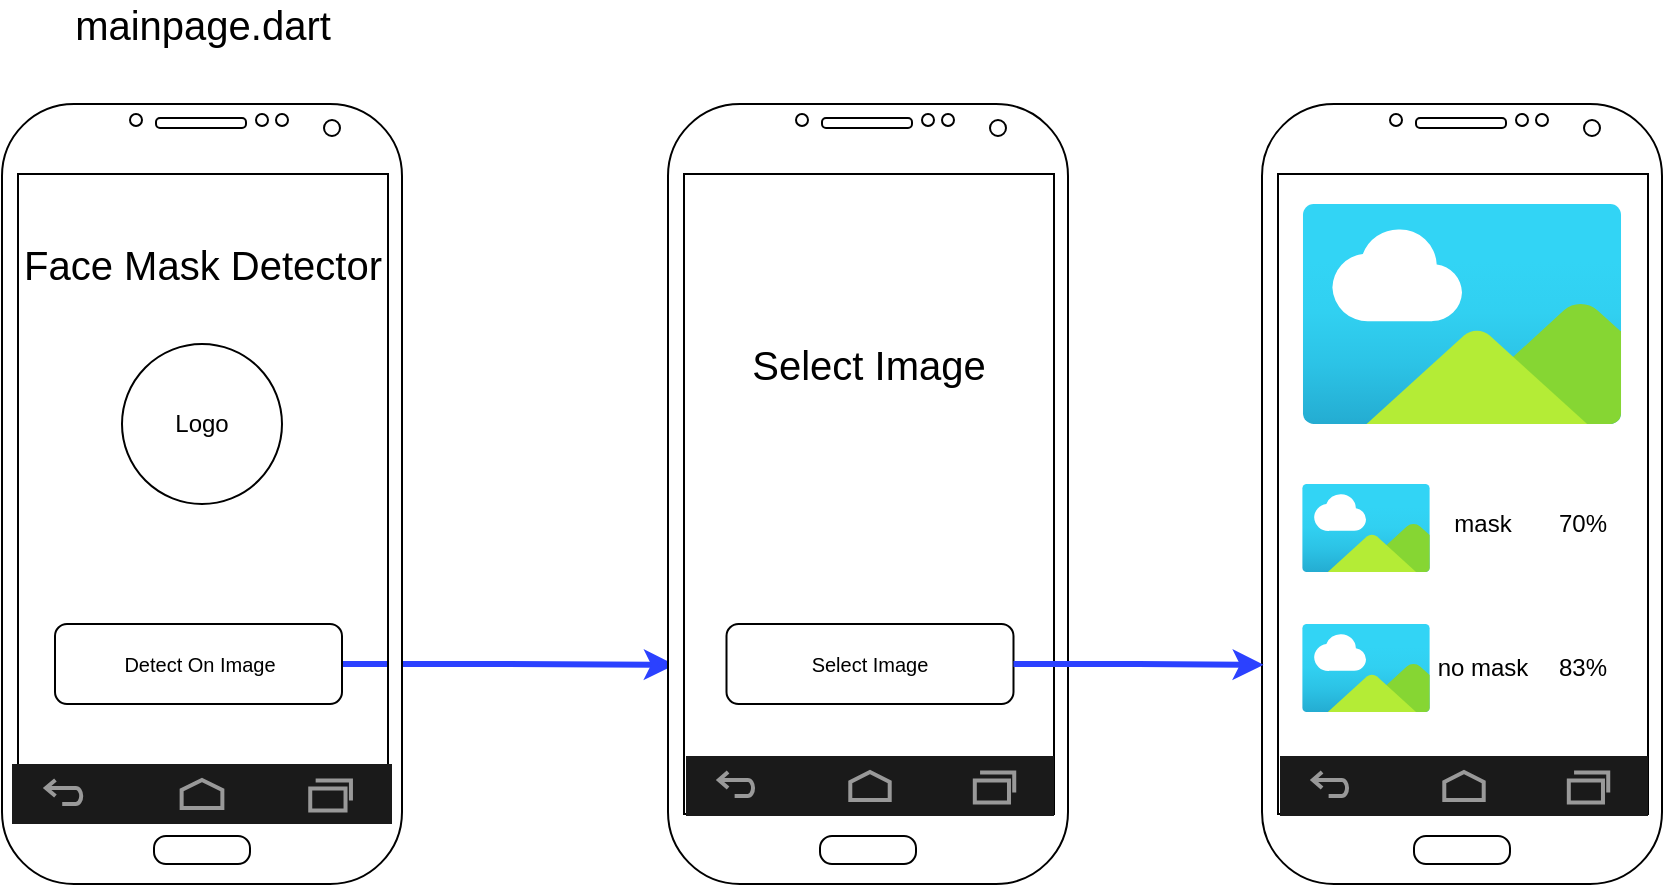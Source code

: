 <mxfile version="14.2.9" type="github">
  <diagram id="WeOlwAY5__s51ZIV3WQo" name="Page-1">
    <mxGraphModel dx="946" dy="528" grid="1" gridSize="10" guides="1" tooltips="1" connect="1" arrows="1" fold="1" page="1" pageScale="1" pageWidth="1169" pageHeight="1654" math="0" shadow="0">
      <root>
        <mxCell id="0" />
        <mxCell id="1" parent="0" />
        <mxCell id="BJ_sNgD9pupgcLfdcGjh-2" value="&lt;font style=&quot;font-size: 20px&quot;&gt;mainpage.dart&lt;/font&gt;" style="text;html=1;align=center;verticalAlign=middle;resizable=0;points=[];autosize=1;" vertex="1" parent="1">
          <mxGeometry x="110" y="290" width="140" height="20" as="geometry" />
        </mxCell>
        <mxCell id="BJ_sNgD9pupgcLfdcGjh-3" value="Logo" style="ellipse;whiteSpace=wrap;html=1;aspect=fixed;" vertex="1" parent="1">
          <mxGeometry x="140" y="460" width="80" height="80" as="geometry" />
        </mxCell>
        <mxCell id="BJ_sNgD9pupgcLfdcGjh-5" value="&lt;font style=&quot;font-size: 20px&quot;&gt;Face Mask Detector&lt;/font&gt;" style="text;html=1;align=center;verticalAlign=middle;resizable=0;points=[];autosize=1;" vertex="1" parent="1">
          <mxGeometry x="85" y="410" width="190" height="20" as="geometry" />
        </mxCell>
        <mxCell id="BJ_sNgD9pupgcLfdcGjh-32" style="edgeStyle=orthogonalEdgeStyle;rounded=0;orthogonalLoop=1;jettySize=auto;html=1;entryX=0.017;entryY=0.719;entryDx=0;entryDy=0;entryPerimeter=0;strokeColor=#2B41FF;strokeWidth=3;" edge="1" parent="1" source="BJ_sNgD9pupgcLfdcGjh-6" target="BJ_sNgD9pupgcLfdcGjh-8">
          <mxGeometry relative="1" as="geometry" />
        </mxCell>
        <mxCell id="BJ_sNgD9pupgcLfdcGjh-6" value="Detect On Image" style="rounded=1;html=1;shadow=0;dashed=0;whiteSpace=wrap;fontSize=10;align=center;" vertex="1" parent="1">
          <mxGeometry x="106.5" y="600" width="143.5" height="40" as="geometry" />
        </mxCell>
        <mxCell id="BJ_sNgD9pupgcLfdcGjh-11" value="" style="group" vertex="1" connectable="0" parent="1">
          <mxGeometry x="80" y="340" width="200" height="390" as="geometry" />
        </mxCell>
        <mxCell id="BJ_sNgD9pupgcLfdcGjh-1" value="" style="verticalLabelPosition=bottom;verticalAlign=top;html=1;shadow=0;dashed=0;strokeWidth=1;shape=mxgraph.android.phone2;" vertex="1" parent="BJ_sNgD9pupgcLfdcGjh-11">
          <mxGeometry width="200" height="390" as="geometry" />
        </mxCell>
        <mxCell id="BJ_sNgD9pupgcLfdcGjh-10" value="" style="verticalLabelPosition=bottom;verticalAlign=top;html=1;shadow=0;dashed=0;strokeWidth=2;shape=mxgraph.android.navigation_bar_1_landscape;fillColor=#1A1A1A;strokeColor=#999999;" vertex="1" parent="BJ_sNgD9pupgcLfdcGjh-11">
          <mxGeometry x="5" y="330" width="190" height="30" as="geometry" />
        </mxCell>
        <mxCell id="BJ_sNgD9pupgcLfdcGjh-13" value="" style="group" vertex="1" connectable="0" parent="1">
          <mxGeometry x="413" y="340" width="200" height="390" as="geometry" />
        </mxCell>
        <mxCell id="BJ_sNgD9pupgcLfdcGjh-8" value="" style="verticalLabelPosition=bottom;verticalAlign=top;html=1;shadow=0;dashed=0;strokeWidth=1;shape=mxgraph.android.phone2;" vertex="1" parent="BJ_sNgD9pupgcLfdcGjh-13">
          <mxGeometry width="200" height="390" as="geometry" />
        </mxCell>
        <mxCell id="BJ_sNgD9pupgcLfdcGjh-12" value="" style="verticalLabelPosition=bottom;verticalAlign=top;html=1;shadow=0;dashed=0;strokeWidth=2;shape=mxgraph.android.navigation_bar_1_landscape;fillColor=#1A1A1A;strokeColor=#999999;" vertex="1" parent="BJ_sNgD9pupgcLfdcGjh-13">
          <mxGeometry x="9" y="326" width="184" height="30" as="geometry" />
        </mxCell>
        <mxCell id="BJ_sNgD9pupgcLfdcGjh-14" value="&lt;font style=&quot;font-size: 20px&quot;&gt;Select Image&lt;/font&gt;" style="text;html=1;align=center;verticalAlign=middle;resizable=0;points=[];autosize=1;" vertex="1" parent="BJ_sNgD9pupgcLfdcGjh-13">
          <mxGeometry x="35" y="120" width="130" height="20" as="geometry" />
        </mxCell>
        <mxCell id="BJ_sNgD9pupgcLfdcGjh-15" value="Select Image" style="rounded=1;html=1;shadow=0;dashed=0;whiteSpace=wrap;fontSize=10;align=center;" vertex="1" parent="BJ_sNgD9pupgcLfdcGjh-13">
          <mxGeometry x="29.25" y="260" width="143.5" height="40" as="geometry" />
        </mxCell>
        <mxCell id="BJ_sNgD9pupgcLfdcGjh-26" value="" style="group" vertex="1" connectable="0" parent="1">
          <mxGeometry x="710" y="340" width="200" height="390" as="geometry" />
        </mxCell>
        <mxCell id="BJ_sNgD9pupgcLfdcGjh-27" value="" style="verticalLabelPosition=bottom;verticalAlign=top;html=1;shadow=0;dashed=0;strokeWidth=1;shape=mxgraph.android.phone2;" vertex="1" parent="BJ_sNgD9pupgcLfdcGjh-26">
          <mxGeometry width="200" height="390" as="geometry" />
        </mxCell>
        <mxCell id="BJ_sNgD9pupgcLfdcGjh-28" value="" style="verticalLabelPosition=bottom;verticalAlign=top;html=1;shadow=0;dashed=0;strokeWidth=2;shape=mxgraph.android.navigation_bar_1_landscape;fillColor=#1A1A1A;strokeColor=#999999;" vertex="1" parent="BJ_sNgD9pupgcLfdcGjh-26">
          <mxGeometry x="9" y="326" width="184" height="30" as="geometry" />
        </mxCell>
        <mxCell id="BJ_sNgD9pupgcLfdcGjh-33" value="" style="aspect=fixed;html=1;points=[];align=center;image;fontSize=12;image=img/lib/azure2/general/Image.svg;" vertex="1" parent="BJ_sNgD9pupgcLfdcGjh-26">
          <mxGeometry x="20" y="50" width="160" height="110" as="geometry" />
        </mxCell>
        <mxCell id="BJ_sNgD9pupgcLfdcGjh-34" value="" style="aspect=fixed;html=1;points=[];align=center;image;fontSize=12;image=img/lib/azure2/general/Image.svg;" vertex="1" parent="BJ_sNgD9pupgcLfdcGjh-26">
          <mxGeometry x="20" y="190" width="64" height="44" as="geometry" />
        </mxCell>
        <mxCell id="BJ_sNgD9pupgcLfdcGjh-35" value="" style="aspect=fixed;html=1;points=[];align=center;image;fontSize=12;image=img/lib/azure2/general/Image.svg;" vertex="1" parent="BJ_sNgD9pupgcLfdcGjh-26">
          <mxGeometry x="20" y="260" width="64" height="44" as="geometry" />
        </mxCell>
        <mxCell id="BJ_sNgD9pupgcLfdcGjh-36" value="mask" style="text;html=1;align=center;verticalAlign=middle;resizable=0;points=[];autosize=1;" vertex="1" parent="BJ_sNgD9pupgcLfdcGjh-26">
          <mxGeometry x="90" y="200" width="40" height="20" as="geometry" />
        </mxCell>
        <mxCell id="BJ_sNgD9pupgcLfdcGjh-37" value="no mask" style="text;html=1;align=center;verticalAlign=middle;resizable=0;points=[];autosize=1;" vertex="1" parent="BJ_sNgD9pupgcLfdcGjh-26">
          <mxGeometry x="80" y="272" width="60" height="20" as="geometry" />
        </mxCell>
        <mxCell id="BJ_sNgD9pupgcLfdcGjh-38" value="70%" style="text;html=1;align=center;verticalAlign=middle;resizable=0;points=[];autosize=1;" vertex="1" parent="BJ_sNgD9pupgcLfdcGjh-26">
          <mxGeometry x="140" y="200" width="40" height="20" as="geometry" />
        </mxCell>
        <mxCell id="BJ_sNgD9pupgcLfdcGjh-39" value="83%" style="text;html=1;align=center;verticalAlign=middle;resizable=0;points=[];autosize=1;" vertex="1" parent="BJ_sNgD9pupgcLfdcGjh-26">
          <mxGeometry x="140" y="272" width="40" height="20" as="geometry" />
        </mxCell>
        <mxCell id="BJ_sNgD9pupgcLfdcGjh-31" style="edgeStyle=orthogonalEdgeStyle;rounded=0;orthogonalLoop=1;jettySize=auto;html=1;entryX=0.004;entryY=0.719;entryDx=0;entryDy=0;entryPerimeter=0;strokeColor=#2B41FF;strokeWidth=3;" edge="1" parent="1" source="BJ_sNgD9pupgcLfdcGjh-15" target="BJ_sNgD9pupgcLfdcGjh-27">
          <mxGeometry relative="1" as="geometry" />
        </mxCell>
      </root>
    </mxGraphModel>
  </diagram>
</mxfile>
